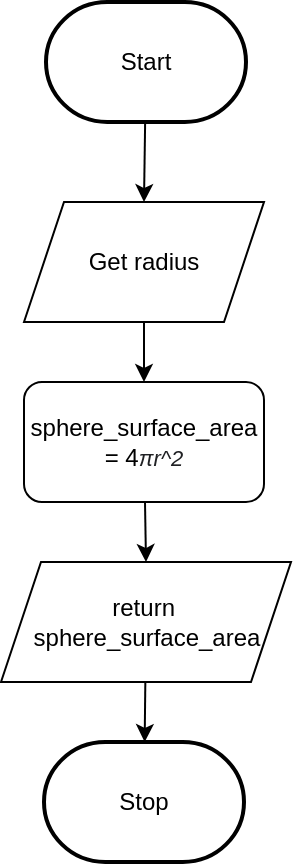 <mxfile>
    <diagram id="SI7tuCP2dQLLvXjDpIHG" name="Page-1">
        <mxGraphModel dx="1074" dy="1918" grid="1" gridSize="10" guides="1" tooltips="1" connect="1" arrows="1" fold="1" page="1" pageScale="1" pageWidth="827" pageHeight="1169" math="0" shadow="0">
            <root>
                <mxCell id="0"/>
                <mxCell id="1" parent="0"/>
                <mxCell id="276" style="edgeStyle=none;rounded=0;html=1;entryX=0.5;entryY=0;entryDx=0;entryDy=0;endArrow=classic;endFill=1;" parent="1" source="3" target="233" edge="1">
                    <mxGeometry relative="1" as="geometry"/>
                </mxCell>
                <mxCell id="3" value="Start" style="strokeWidth=2;html=1;shape=mxgraph.flowchart.terminator;whiteSpace=wrap;" parent="1" vertex="1">
                    <mxGeometry x="375" y="-1110" width="100" height="60" as="geometry"/>
                </mxCell>
                <mxCell id="10" value="Stop" style="strokeWidth=2;html=1;shape=mxgraph.flowchart.terminator;whiteSpace=wrap;rounded=1;" parent="1" vertex="1">
                    <mxGeometry x="374" y="-740" width="100" height="60" as="geometry"/>
                </mxCell>
                <mxCell id="211" value="" style="edgeStyle=none;html=1;startArrow=none;" parent="1" source="212" target="10" edge="1">
                    <mxGeometry relative="1" as="geometry"/>
                </mxCell>
                <mxCell id="212" value="&lt;font style=&quot;font-size: 12px&quot;&gt;return&amp;nbsp;&lt;br&gt;&lt;/font&gt;&lt;span style=&quot;font-size: 12px&quot;&gt;sphere_surface_area&lt;/span&gt;" style="shape=parallelogram;perimeter=parallelogramPerimeter;whiteSpace=wrap;html=1;fixedSize=1;fontSize=8;" parent="1" vertex="1">
                    <mxGeometry x="352.5" y="-830" width="145" height="60" as="geometry"/>
                </mxCell>
                <mxCell id="284" style="edgeStyle=none;html=1;entryX=0.5;entryY=0;entryDx=0;entryDy=0;" edge="1" parent="1" source="233" target="255">
                    <mxGeometry relative="1" as="geometry"/>
                </mxCell>
                <mxCell id="233" value="Get radius" style="shape=parallelogram;perimeter=parallelogramPerimeter;whiteSpace=wrap;html=1;fixedSize=1;" parent="1" vertex="1">
                    <mxGeometry x="364" y="-1010" width="120" height="60" as="geometry"/>
                </mxCell>
                <mxCell id="283" style="edgeStyle=none;html=1;entryX=0.5;entryY=0;entryDx=0;entryDy=0;fontFamily=Helvetica;fontSize=11;" parent="1" source="255" target="212" edge="1">
                    <mxGeometry relative="1" as="geometry"/>
                </mxCell>
                <mxCell id="255" value="sphere_surface_area&lt;br&gt;= 4&lt;span style=&quot;color: rgb(32 , 33 , 36) ; font-style: italic ; background-color: rgb(255 , 255 , 255)&quot;&gt;&lt;font style=&quot;font-size: 11px&quot;&gt;πr^2&lt;/font&gt;&lt;/span&gt;" style="rounded=1;whiteSpace=wrap;html=1;" parent="1" vertex="1">
                    <mxGeometry x="364" y="-920" width="120" height="60" as="geometry"/>
                </mxCell>
            </root>
        </mxGraphModel>
    </diagram>
</mxfile>